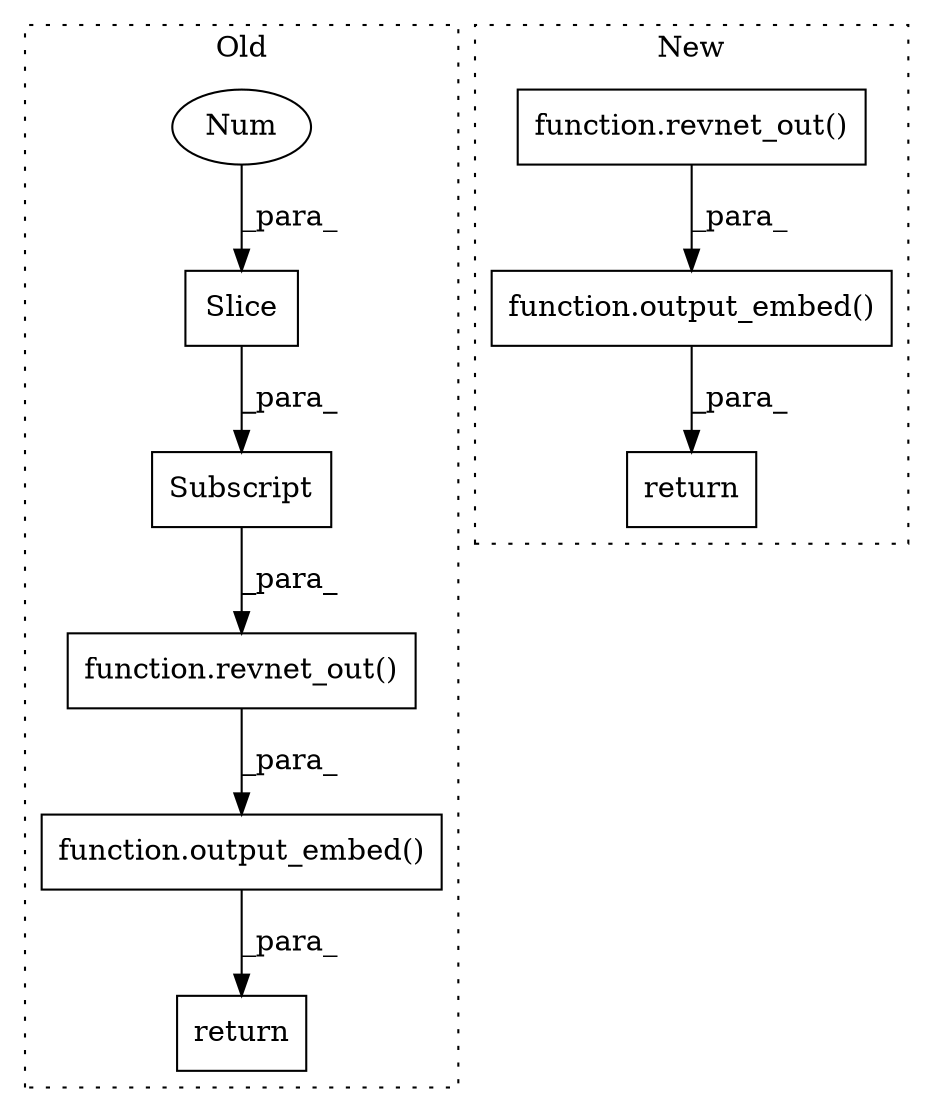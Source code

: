 digraph G {
subgraph cluster0 {
1 [label="return" a="93" s="12061" l="7" shape="box"];
3 [label="function.output_embed()" a="75" s="12068,12105" l="13,1" shape="box"];
5 [label="function.revnet_out()" a="75" s="12086,12104" l="11,1" shape="box"];
6 [label="Subscript" a="63" s="12097,0" l="7,0" shape="box"];
8 [label="Slice" a="80" s="12101" l="2" shape="box"];
9 [label="Num" a="76" s="12101" l="1" shape="ellipse"];
label = "Old";
style="dotted";
}
subgraph cluster1 {
2 [label="function.output_embed()" a="75" s="11730,11763" l="13,1" shape="box"];
4 [label="return" a="93" s="11723" l="7" shape="box"];
7 [label="function.revnet_out()" a="75" s="11748,11762" l="11,1" shape="box"];
label = "New";
style="dotted";
}
2 -> 4 [label="_para_"];
3 -> 1 [label="_para_"];
5 -> 3 [label="_para_"];
6 -> 5 [label="_para_"];
7 -> 2 [label="_para_"];
8 -> 6 [label="_para_"];
9 -> 8 [label="_para_"];
}